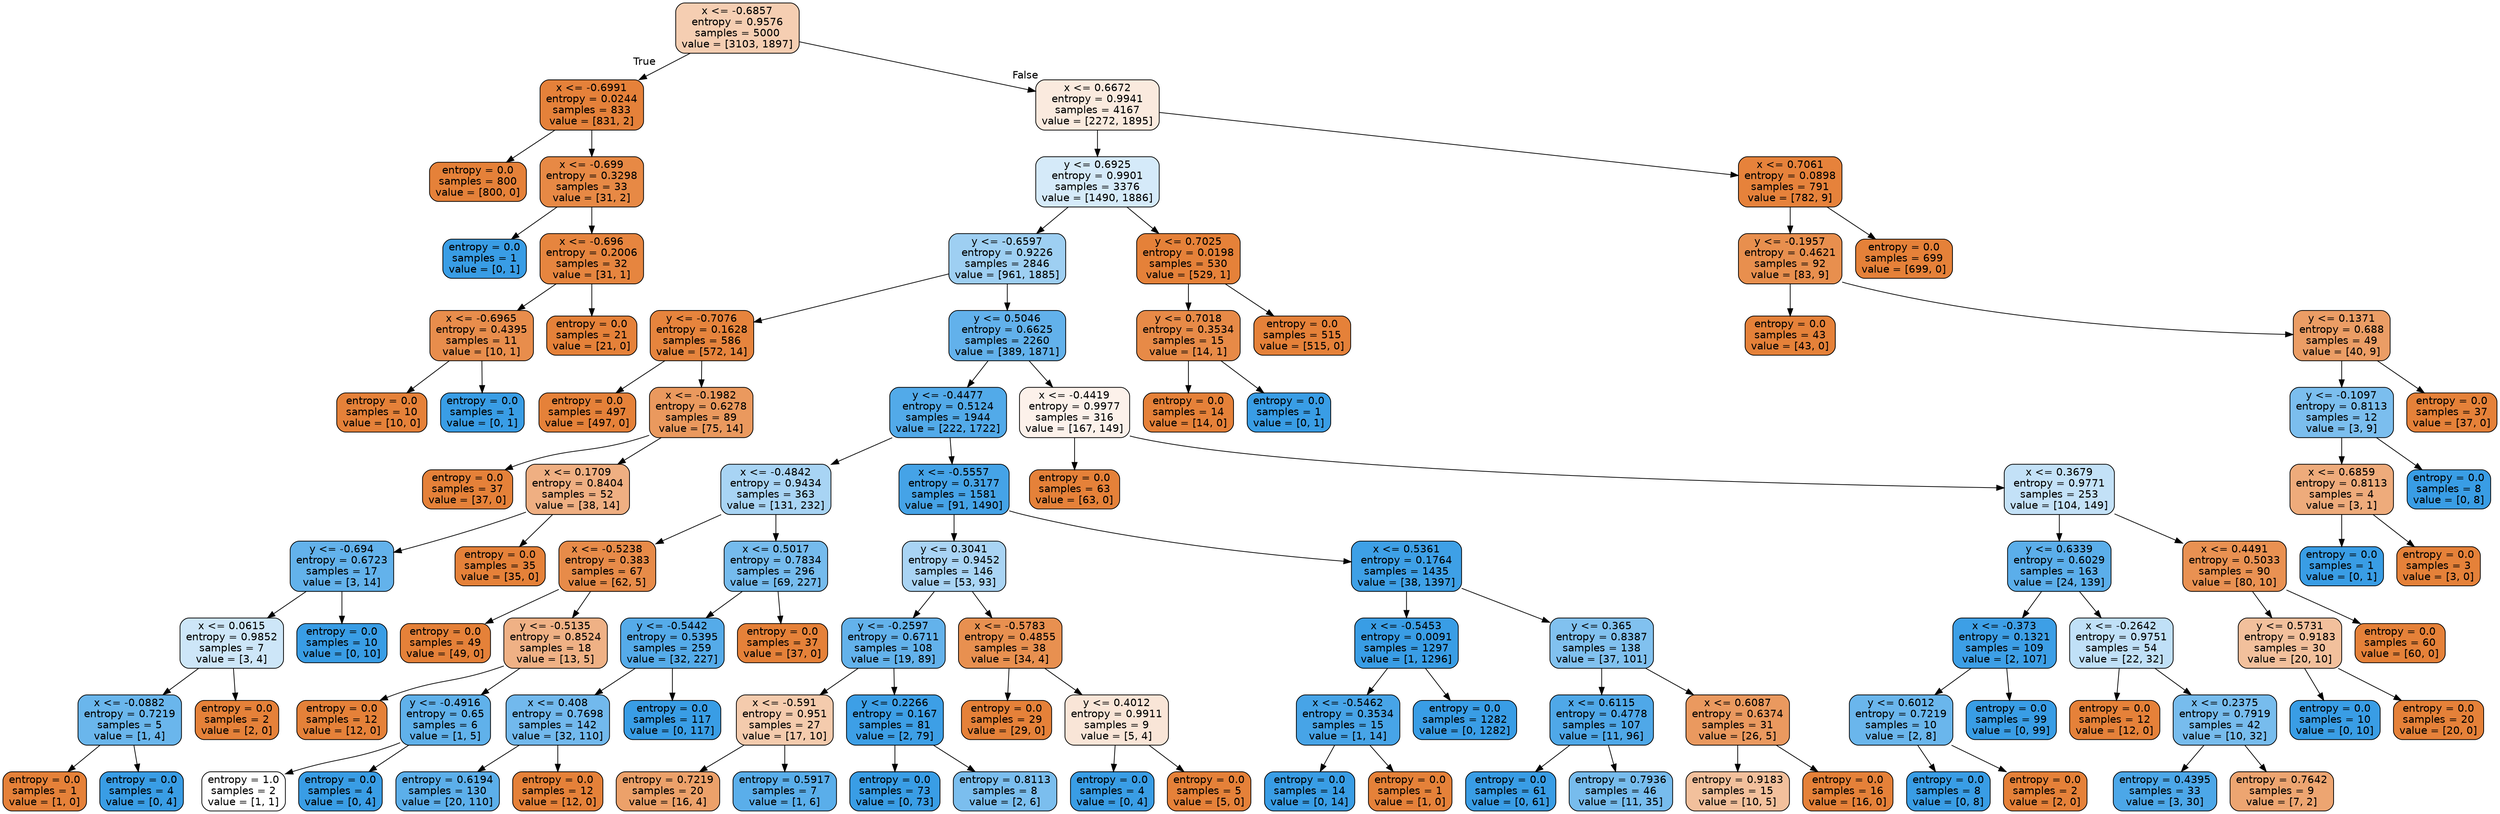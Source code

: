 digraph Tree {
node [shape=box, style="filled, rounded", color="black", fontname=helvetica] ;
edge [fontname=helvetica] ;
0 [label="x <= -0.6857\nentropy = 0.9576\nsamples = 5000\nvalue = [3103, 1897]", fillcolor="#e5813963"] ;
1 [label="x <= -0.6991\nentropy = 0.0244\nsamples = 833\nvalue = [831, 2]", fillcolor="#e58139fe"] ;
0 -> 1 [labeldistance=2.5, labelangle=45, headlabel="True"] ;
2 [label="entropy = 0.0\nsamples = 800\nvalue = [800, 0]", fillcolor="#e58139ff"] ;
1 -> 2 ;
3 [label="x <= -0.699\nentropy = 0.3298\nsamples = 33\nvalue = [31, 2]", fillcolor="#e58139ef"] ;
1 -> 3 ;
4 [label="entropy = 0.0\nsamples = 1\nvalue = [0, 1]", fillcolor="#399de5ff"] ;
3 -> 4 ;
5 [label="x <= -0.696\nentropy = 0.2006\nsamples = 32\nvalue = [31, 1]", fillcolor="#e58139f7"] ;
3 -> 5 ;
6 [label="x <= -0.6965\nentropy = 0.4395\nsamples = 11\nvalue = [10, 1]", fillcolor="#e58139e6"] ;
5 -> 6 ;
7 [label="entropy = 0.0\nsamples = 10\nvalue = [10, 0]", fillcolor="#e58139ff"] ;
6 -> 7 ;
8 [label="entropy = 0.0\nsamples = 1\nvalue = [0, 1]", fillcolor="#399de5ff"] ;
6 -> 8 ;
9 [label="entropy = 0.0\nsamples = 21\nvalue = [21, 0]", fillcolor="#e58139ff"] ;
5 -> 9 ;
10 [label="x <= 0.6672\nentropy = 0.9941\nsamples = 4167\nvalue = [2272, 1895]", fillcolor="#e581392a"] ;
0 -> 10 [labeldistance=2.5, labelangle=-45, headlabel="False"] ;
11 [label="y <= 0.6925\nentropy = 0.9901\nsamples = 3376\nvalue = [1490, 1886]", fillcolor="#399de536"] ;
10 -> 11 ;
12 [label="y <= -0.6597\nentropy = 0.9226\nsamples = 2846\nvalue = [961, 1885]", fillcolor="#399de57d"] ;
11 -> 12 ;
13 [label="y <= -0.7076\nentropy = 0.1628\nsamples = 586\nvalue = [572, 14]", fillcolor="#e58139f9"] ;
12 -> 13 ;
14 [label="entropy = 0.0\nsamples = 497\nvalue = [497, 0]", fillcolor="#e58139ff"] ;
13 -> 14 ;
15 [label="x <= -0.1982\nentropy = 0.6278\nsamples = 89\nvalue = [75, 14]", fillcolor="#e58139cf"] ;
13 -> 15 ;
16 [label="entropy = 0.0\nsamples = 37\nvalue = [37, 0]", fillcolor="#e58139ff"] ;
15 -> 16 ;
17 [label="x <= 0.1709\nentropy = 0.8404\nsamples = 52\nvalue = [38, 14]", fillcolor="#e58139a1"] ;
15 -> 17 ;
18 [label="y <= -0.694\nentropy = 0.6723\nsamples = 17\nvalue = [3, 14]", fillcolor="#399de5c8"] ;
17 -> 18 ;
19 [label="x <= 0.0615\nentropy = 0.9852\nsamples = 7\nvalue = [3, 4]", fillcolor="#399de540"] ;
18 -> 19 ;
20 [label="x <= -0.0882\nentropy = 0.7219\nsamples = 5\nvalue = [1, 4]", fillcolor="#399de5bf"] ;
19 -> 20 ;
21 [label="entropy = 0.0\nsamples = 1\nvalue = [1, 0]", fillcolor="#e58139ff"] ;
20 -> 21 ;
22 [label="entropy = 0.0\nsamples = 4\nvalue = [0, 4]", fillcolor="#399de5ff"] ;
20 -> 22 ;
23 [label="entropy = 0.0\nsamples = 2\nvalue = [2, 0]", fillcolor="#e58139ff"] ;
19 -> 23 ;
24 [label="entropy = 0.0\nsamples = 10\nvalue = [0, 10]", fillcolor="#399de5ff"] ;
18 -> 24 ;
25 [label="entropy = 0.0\nsamples = 35\nvalue = [35, 0]", fillcolor="#e58139ff"] ;
17 -> 25 ;
26 [label="y <= 0.5046\nentropy = 0.6625\nsamples = 2260\nvalue = [389, 1871]", fillcolor="#399de5ca"] ;
12 -> 26 ;
27 [label="y <= -0.4477\nentropy = 0.5124\nsamples = 1944\nvalue = [222, 1722]", fillcolor="#399de5de"] ;
26 -> 27 ;
28 [label="x <= -0.4842\nentropy = 0.9434\nsamples = 363\nvalue = [131, 232]", fillcolor="#399de56f"] ;
27 -> 28 ;
29 [label="x <= -0.5238\nentropy = 0.383\nsamples = 67\nvalue = [62, 5]", fillcolor="#e58139ea"] ;
28 -> 29 ;
30 [label="entropy = 0.0\nsamples = 49\nvalue = [49, 0]", fillcolor="#e58139ff"] ;
29 -> 30 ;
31 [label="y <= -0.5135\nentropy = 0.8524\nsamples = 18\nvalue = [13, 5]", fillcolor="#e581399d"] ;
29 -> 31 ;
32 [label="entropy = 0.0\nsamples = 12\nvalue = [12, 0]", fillcolor="#e58139ff"] ;
31 -> 32 ;
33 [label="y <= -0.4916\nentropy = 0.65\nsamples = 6\nvalue = [1, 5]", fillcolor="#399de5cc"] ;
31 -> 33 ;
34 [label="entropy = 1.0\nsamples = 2\nvalue = [1, 1]", fillcolor="#e5813900"] ;
33 -> 34 ;
35 [label="entropy = 0.0\nsamples = 4\nvalue = [0, 4]", fillcolor="#399de5ff"] ;
33 -> 35 ;
36 [label="x <= 0.5017\nentropy = 0.7834\nsamples = 296\nvalue = [69, 227]", fillcolor="#399de5b1"] ;
28 -> 36 ;
37 [label="y <= -0.5442\nentropy = 0.5395\nsamples = 259\nvalue = [32, 227]", fillcolor="#399de5db"] ;
36 -> 37 ;
38 [label="x <= 0.408\nentropy = 0.7698\nsamples = 142\nvalue = [32, 110]", fillcolor="#399de5b5"] ;
37 -> 38 ;
39 [label="entropy = 0.6194\nsamples = 130\nvalue = [20, 110]", fillcolor="#399de5d1"] ;
38 -> 39 ;
40 [label="entropy = 0.0\nsamples = 12\nvalue = [12, 0]", fillcolor="#e58139ff"] ;
38 -> 40 ;
41 [label="entropy = 0.0\nsamples = 117\nvalue = [0, 117]", fillcolor="#399de5ff"] ;
37 -> 41 ;
42 [label="entropy = 0.0\nsamples = 37\nvalue = [37, 0]", fillcolor="#e58139ff"] ;
36 -> 42 ;
43 [label="x <= -0.5557\nentropy = 0.3177\nsamples = 1581\nvalue = [91, 1490]", fillcolor="#399de5ef"] ;
27 -> 43 ;
44 [label="y <= 0.3041\nentropy = 0.9452\nsamples = 146\nvalue = [53, 93]", fillcolor="#399de56e"] ;
43 -> 44 ;
45 [label="y <= -0.2597\nentropy = 0.6711\nsamples = 108\nvalue = [19, 89]", fillcolor="#399de5c9"] ;
44 -> 45 ;
46 [label="x <= -0.591\nentropy = 0.951\nsamples = 27\nvalue = [17, 10]", fillcolor="#e5813969"] ;
45 -> 46 ;
47 [label="entropy = 0.7219\nsamples = 20\nvalue = [16, 4]", fillcolor="#e58139bf"] ;
46 -> 47 ;
48 [label="entropy = 0.5917\nsamples = 7\nvalue = [1, 6]", fillcolor="#399de5d4"] ;
46 -> 48 ;
49 [label="y <= 0.2266\nentropy = 0.167\nsamples = 81\nvalue = [2, 79]", fillcolor="#399de5f9"] ;
45 -> 49 ;
50 [label="entropy = 0.0\nsamples = 73\nvalue = [0, 73]", fillcolor="#399de5ff"] ;
49 -> 50 ;
51 [label="entropy = 0.8113\nsamples = 8\nvalue = [2, 6]", fillcolor="#399de5aa"] ;
49 -> 51 ;
52 [label="x <= -0.5783\nentropy = 0.4855\nsamples = 38\nvalue = [34, 4]", fillcolor="#e58139e1"] ;
44 -> 52 ;
53 [label="entropy = 0.0\nsamples = 29\nvalue = [29, 0]", fillcolor="#e58139ff"] ;
52 -> 53 ;
54 [label="y <= 0.4012\nentropy = 0.9911\nsamples = 9\nvalue = [5, 4]", fillcolor="#e5813933"] ;
52 -> 54 ;
55 [label="entropy = 0.0\nsamples = 4\nvalue = [0, 4]", fillcolor="#399de5ff"] ;
54 -> 55 ;
56 [label="entropy = 0.0\nsamples = 5\nvalue = [5, 0]", fillcolor="#e58139ff"] ;
54 -> 56 ;
57 [label="x <= 0.5361\nentropy = 0.1764\nsamples = 1435\nvalue = [38, 1397]", fillcolor="#399de5f8"] ;
43 -> 57 ;
58 [label="x <= -0.5453\nentropy = 0.0091\nsamples = 1297\nvalue = [1, 1296]", fillcolor="#399de5ff"] ;
57 -> 58 ;
59 [label="x <= -0.5462\nentropy = 0.3534\nsamples = 15\nvalue = [1, 14]", fillcolor="#399de5ed"] ;
58 -> 59 ;
60 [label="entropy = 0.0\nsamples = 14\nvalue = [0, 14]", fillcolor="#399de5ff"] ;
59 -> 60 ;
61 [label="entropy = 0.0\nsamples = 1\nvalue = [1, 0]", fillcolor="#e58139ff"] ;
59 -> 61 ;
62 [label="entropy = 0.0\nsamples = 1282\nvalue = [0, 1282]", fillcolor="#399de5ff"] ;
58 -> 62 ;
63 [label="y <= 0.365\nentropy = 0.8387\nsamples = 138\nvalue = [37, 101]", fillcolor="#399de5a2"] ;
57 -> 63 ;
64 [label="x <= 0.6115\nentropy = 0.4778\nsamples = 107\nvalue = [11, 96]", fillcolor="#399de5e2"] ;
63 -> 64 ;
65 [label="entropy = 0.0\nsamples = 61\nvalue = [0, 61]", fillcolor="#399de5ff"] ;
64 -> 65 ;
66 [label="entropy = 0.7936\nsamples = 46\nvalue = [11, 35]", fillcolor="#399de5af"] ;
64 -> 66 ;
67 [label="x <= 0.6087\nentropy = 0.6374\nsamples = 31\nvalue = [26, 5]", fillcolor="#e58139ce"] ;
63 -> 67 ;
68 [label="entropy = 0.9183\nsamples = 15\nvalue = [10, 5]", fillcolor="#e581397f"] ;
67 -> 68 ;
69 [label="entropy = 0.0\nsamples = 16\nvalue = [16, 0]", fillcolor="#e58139ff"] ;
67 -> 69 ;
70 [label="x <= -0.4419\nentropy = 0.9977\nsamples = 316\nvalue = [167, 149]", fillcolor="#e581391b"] ;
26 -> 70 ;
71 [label="entropy = 0.0\nsamples = 63\nvalue = [63, 0]", fillcolor="#e58139ff"] ;
70 -> 71 ;
72 [label="x <= 0.3679\nentropy = 0.9771\nsamples = 253\nvalue = [104, 149]", fillcolor="#399de54d"] ;
70 -> 72 ;
73 [label="y <= 0.6339\nentropy = 0.6029\nsamples = 163\nvalue = [24, 139]", fillcolor="#399de5d3"] ;
72 -> 73 ;
74 [label="x <= -0.373\nentropy = 0.1321\nsamples = 109\nvalue = [2, 107]", fillcolor="#399de5fa"] ;
73 -> 74 ;
75 [label="y <= 0.6012\nentropy = 0.7219\nsamples = 10\nvalue = [2, 8]", fillcolor="#399de5bf"] ;
74 -> 75 ;
76 [label="entropy = 0.0\nsamples = 8\nvalue = [0, 8]", fillcolor="#399de5ff"] ;
75 -> 76 ;
77 [label="entropy = 0.0\nsamples = 2\nvalue = [2, 0]", fillcolor="#e58139ff"] ;
75 -> 77 ;
78 [label="entropy = 0.0\nsamples = 99\nvalue = [0, 99]", fillcolor="#399de5ff"] ;
74 -> 78 ;
79 [label="x <= -0.2642\nentropy = 0.9751\nsamples = 54\nvalue = [22, 32]", fillcolor="#399de550"] ;
73 -> 79 ;
80 [label="entropy = 0.0\nsamples = 12\nvalue = [12, 0]", fillcolor="#e58139ff"] ;
79 -> 80 ;
81 [label="x <= 0.2375\nentropy = 0.7919\nsamples = 42\nvalue = [10, 32]", fillcolor="#399de5af"] ;
79 -> 81 ;
82 [label="entropy = 0.4395\nsamples = 33\nvalue = [3, 30]", fillcolor="#399de5e6"] ;
81 -> 82 ;
83 [label="entropy = 0.7642\nsamples = 9\nvalue = [7, 2]", fillcolor="#e58139b6"] ;
81 -> 83 ;
84 [label="x <= 0.4491\nentropy = 0.5033\nsamples = 90\nvalue = [80, 10]", fillcolor="#e58139df"] ;
72 -> 84 ;
85 [label="y <= 0.5731\nentropy = 0.9183\nsamples = 30\nvalue = [20, 10]", fillcolor="#e581397f"] ;
84 -> 85 ;
86 [label="entropy = 0.0\nsamples = 10\nvalue = [0, 10]", fillcolor="#399de5ff"] ;
85 -> 86 ;
87 [label="entropy = 0.0\nsamples = 20\nvalue = [20, 0]", fillcolor="#e58139ff"] ;
85 -> 87 ;
88 [label="entropy = 0.0\nsamples = 60\nvalue = [60, 0]", fillcolor="#e58139ff"] ;
84 -> 88 ;
89 [label="y <= 0.7025\nentropy = 0.0198\nsamples = 530\nvalue = [529, 1]", fillcolor="#e58139ff"] ;
11 -> 89 ;
90 [label="y <= 0.7018\nentropy = 0.3534\nsamples = 15\nvalue = [14, 1]", fillcolor="#e58139ed"] ;
89 -> 90 ;
91 [label="entropy = 0.0\nsamples = 14\nvalue = [14, 0]", fillcolor="#e58139ff"] ;
90 -> 91 ;
92 [label="entropy = 0.0\nsamples = 1\nvalue = [0, 1]", fillcolor="#399de5ff"] ;
90 -> 92 ;
93 [label="entropy = 0.0\nsamples = 515\nvalue = [515, 0]", fillcolor="#e58139ff"] ;
89 -> 93 ;
94 [label="x <= 0.7061\nentropy = 0.0898\nsamples = 791\nvalue = [782, 9]", fillcolor="#e58139fc"] ;
10 -> 94 ;
95 [label="y <= -0.1957\nentropy = 0.4621\nsamples = 92\nvalue = [83, 9]", fillcolor="#e58139e3"] ;
94 -> 95 ;
96 [label="entropy = 0.0\nsamples = 43\nvalue = [43, 0]", fillcolor="#e58139ff"] ;
95 -> 96 ;
97 [label="y <= 0.1371\nentropy = 0.688\nsamples = 49\nvalue = [40, 9]", fillcolor="#e58139c6"] ;
95 -> 97 ;
98 [label="y <= -0.1097\nentropy = 0.8113\nsamples = 12\nvalue = [3, 9]", fillcolor="#399de5aa"] ;
97 -> 98 ;
99 [label="x <= 0.6859\nentropy = 0.8113\nsamples = 4\nvalue = [3, 1]", fillcolor="#e58139aa"] ;
98 -> 99 ;
100 [label="entropy = 0.0\nsamples = 1\nvalue = [0, 1]", fillcolor="#399de5ff"] ;
99 -> 100 ;
101 [label="entropy = 0.0\nsamples = 3\nvalue = [3, 0]", fillcolor="#e58139ff"] ;
99 -> 101 ;
102 [label="entropy = 0.0\nsamples = 8\nvalue = [0, 8]", fillcolor="#399de5ff"] ;
98 -> 102 ;
103 [label="entropy = 0.0\nsamples = 37\nvalue = [37, 0]", fillcolor="#e58139ff"] ;
97 -> 103 ;
104 [label="entropy = 0.0\nsamples = 699\nvalue = [699, 0]", fillcolor="#e58139ff"] ;
94 -> 104 ;
}